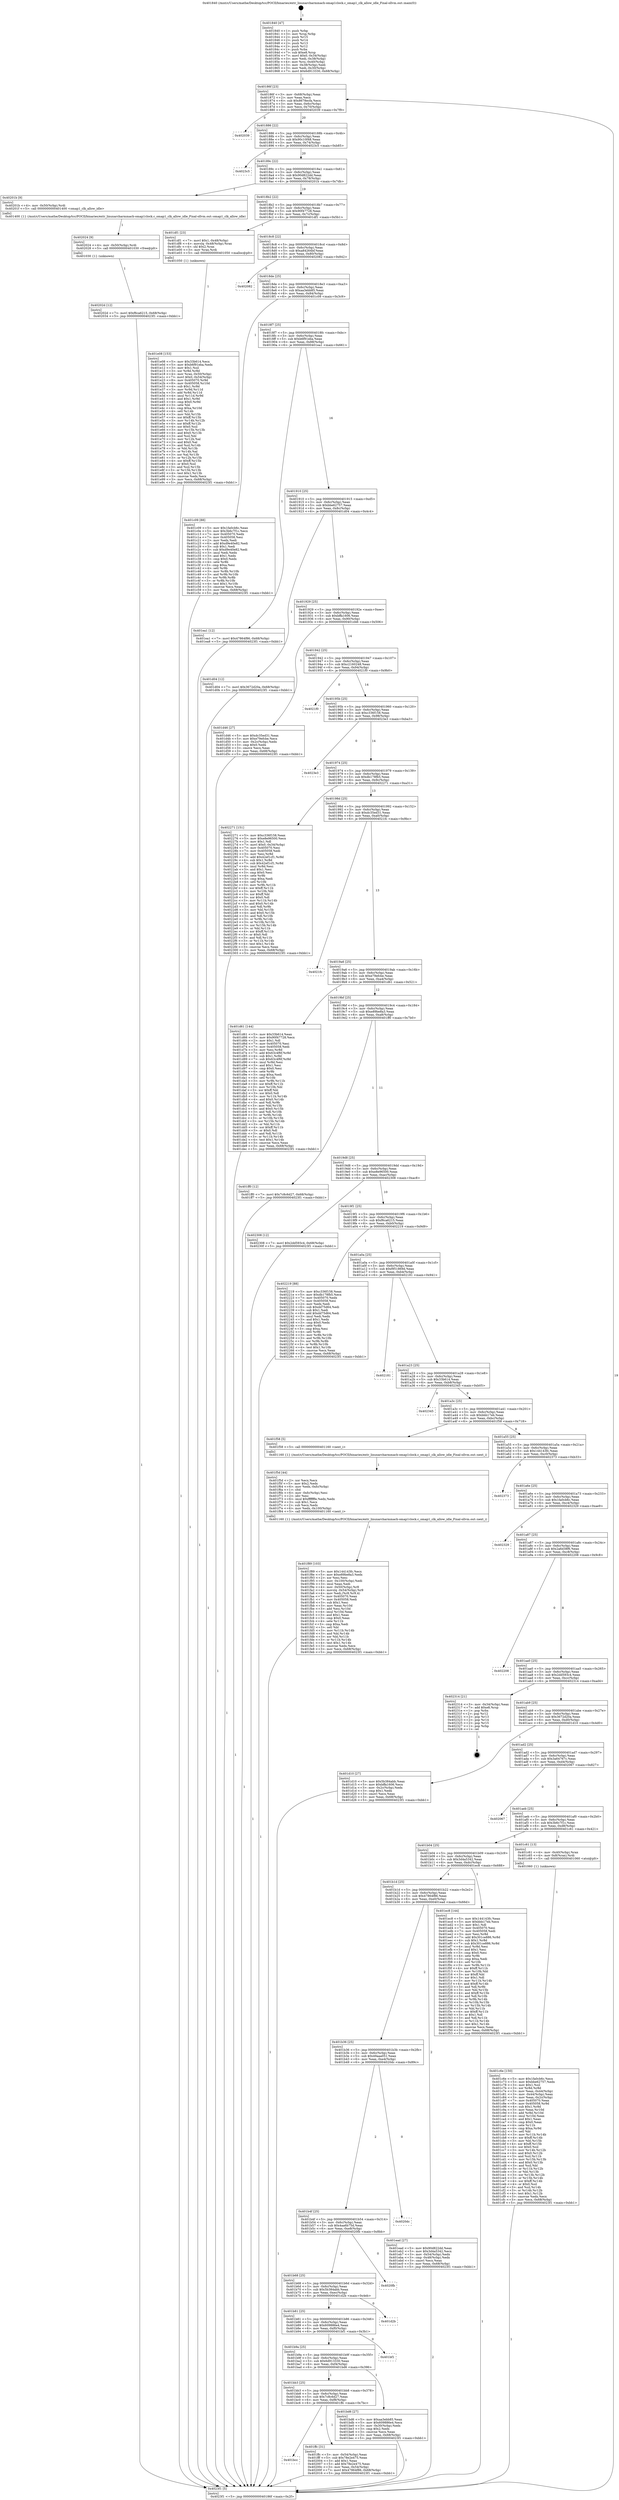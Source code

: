 digraph "0x401840" {
  label = "0x401840 (/mnt/c/Users/mathe/Desktop/tcc/POCII/binaries/extr_linuxarcharmmach-omap1clock.c_omap1_clk_allow_idle_Final-ollvm.out::main(0))"
  labelloc = "t"
  node[shape=record]

  Entry [label="",width=0.3,height=0.3,shape=circle,fillcolor=black,style=filled]
  "0x40186f" [label="{
     0x40186f [23]\l
     | [instrs]\l
     &nbsp;&nbsp;0x40186f \<+3\>: mov -0x68(%rbp),%eax\l
     &nbsp;&nbsp;0x401872 \<+2\>: mov %eax,%ecx\l
     &nbsp;&nbsp;0x401874 \<+6\>: sub $0x8678ecfa,%ecx\l
     &nbsp;&nbsp;0x40187a \<+3\>: mov %eax,-0x6c(%rbp)\l
     &nbsp;&nbsp;0x40187d \<+3\>: mov %ecx,-0x70(%rbp)\l
     &nbsp;&nbsp;0x401880 \<+6\>: je 0000000000402039 \<main+0x7f9\>\l
  }"]
  "0x402039" [label="{
     0x402039\l
  }", style=dashed]
  "0x401886" [label="{
     0x401886 [22]\l
     | [instrs]\l
     &nbsp;&nbsp;0x401886 \<+5\>: jmp 000000000040188b \<main+0x4b\>\l
     &nbsp;&nbsp;0x40188b \<+3\>: mov -0x6c(%rbp),%eax\l
     &nbsp;&nbsp;0x40188e \<+5\>: sub $0x90c10f48,%eax\l
     &nbsp;&nbsp;0x401893 \<+3\>: mov %eax,-0x74(%rbp)\l
     &nbsp;&nbsp;0x401896 \<+6\>: je 00000000004023c5 \<main+0xb85\>\l
  }"]
  Exit [label="",width=0.3,height=0.3,shape=circle,fillcolor=black,style=filled,peripheries=2]
  "0x4023c5" [label="{
     0x4023c5\l
  }", style=dashed]
  "0x40189c" [label="{
     0x40189c [22]\l
     | [instrs]\l
     &nbsp;&nbsp;0x40189c \<+5\>: jmp 00000000004018a1 \<main+0x61\>\l
     &nbsp;&nbsp;0x4018a1 \<+3\>: mov -0x6c(%rbp),%eax\l
     &nbsp;&nbsp;0x4018a4 \<+5\>: sub $0x90d822dd,%eax\l
     &nbsp;&nbsp;0x4018a9 \<+3\>: mov %eax,-0x78(%rbp)\l
     &nbsp;&nbsp;0x4018ac \<+6\>: je 000000000040201b \<main+0x7db\>\l
  }"]
  "0x40202d" [label="{
     0x40202d [12]\l
     | [instrs]\l
     &nbsp;&nbsp;0x40202d \<+7\>: movl $0xf6ca6215,-0x68(%rbp)\l
     &nbsp;&nbsp;0x402034 \<+5\>: jmp 00000000004023f1 \<main+0xbb1\>\l
  }"]
  "0x40201b" [label="{
     0x40201b [9]\l
     | [instrs]\l
     &nbsp;&nbsp;0x40201b \<+4\>: mov -0x50(%rbp),%rdi\l
     &nbsp;&nbsp;0x40201f \<+5\>: call 0000000000401400 \<omap1_clk_allow_idle\>\l
     | [calls]\l
     &nbsp;&nbsp;0x401400 \{1\} (/mnt/c/Users/mathe/Desktop/tcc/POCII/binaries/extr_linuxarcharmmach-omap1clock.c_omap1_clk_allow_idle_Final-ollvm.out::omap1_clk_allow_idle)\l
  }"]
  "0x4018b2" [label="{
     0x4018b2 [22]\l
     | [instrs]\l
     &nbsp;&nbsp;0x4018b2 \<+5\>: jmp 00000000004018b7 \<main+0x77\>\l
     &nbsp;&nbsp;0x4018b7 \<+3\>: mov -0x6c(%rbp),%eax\l
     &nbsp;&nbsp;0x4018ba \<+5\>: sub $0x90f47728,%eax\l
     &nbsp;&nbsp;0x4018bf \<+3\>: mov %eax,-0x7c(%rbp)\l
     &nbsp;&nbsp;0x4018c2 \<+6\>: je 0000000000401df1 \<main+0x5b1\>\l
  }"]
  "0x402024" [label="{
     0x402024 [9]\l
     | [instrs]\l
     &nbsp;&nbsp;0x402024 \<+4\>: mov -0x50(%rbp),%rdi\l
     &nbsp;&nbsp;0x402028 \<+5\>: call 0000000000401030 \<free@plt\>\l
     | [calls]\l
     &nbsp;&nbsp;0x401030 \{1\} (unknown)\l
  }"]
  "0x401df1" [label="{
     0x401df1 [23]\l
     | [instrs]\l
     &nbsp;&nbsp;0x401df1 \<+7\>: movl $0x1,-0x48(%rbp)\l
     &nbsp;&nbsp;0x401df8 \<+4\>: movslq -0x48(%rbp),%rax\l
     &nbsp;&nbsp;0x401dfc \<+4\>: shl $0x2,%rax\l
     &nbsp;&nbsp;0x401e00 \<+3\>: mov %rax,%rdi\l
     &nbsp;&nbsp;0x401e03 \<+5\>: call 0000000000401050 \<malloc@plt\>\l
     | [calls]\l
     &nbsp;&nbsp;0x401050 \{1\} (unknown)\l
  }"]
  "0x4018c8" [label="{
     0x4018c8 [22]\l
     | [instrs]\l
     &nbsp;&nbsp;0x4018c8 \<+5\>: jmp 00000000004018cd \<main+0x8d\>\l
     &nbsp;&nbsp;0x4018cd \<+3\>: mov -0x6c(%rbp),%eax\l
     &nbsp;&nbsp;0x4018d0 \<+5\>: sub $0xa84264bf,%eax\l
     &nbsp;&nbsp;0x4018d5 \<+3\>: mov %eax,-0x80(%rbp)\l
     &nbsp;&nbsp;0x4018d8 \<+6\>: je 0000000000402082 \<main+0x842\>\l
  }"]
  "0x401bcc" [label="{
     0x401bcc\l
  }", style=dashed]
  "0x402082" [label="{
     0x402082\l
  }", style=dashed]
  "0x4018de" [label="{
     0x4018de [25]\l
     | [instrs]\l
     &nbsp;&nbsp;0x4018de \<+5\>: jmp 00000000004018e3 \<main+0xa3\>\l
     &nbsp;&nbsp;0x4018e3 \<+3\>: mov -0x6c(%rbp),%eax\l
     &nbsp;&nbsp;0x4018e6 \<+5\>: sub $0xaa3ebb85,%eax\l
     &nbsp;&nbsp;0x4018eb \<+6\>: mov %eax,-0x84(%rbp)\l
     &nbsp;&nbsp;0x4018f1 \<+6\>: je 0000000000401c09 \<main+0x3c9\>\l
  }"]
  "0x401ffc" [label="{
     0x401ffc [31]\l
     | [instrs]\l
     &nbsp;&nbsp;0x401ffc \<+3\>: mov -0x54(%rbp),%eax\l
     &nbsp;&nbsp;0x401fff \<+5\>: sub $0x78e2e475,%eax\l
     &nbsp;&nbsp;0x402004 \<+3\>: add $0x1,%eax\l
     &nbsp;&nbsp;0x402007 \<+5\>: add $0x78e2e475,%eax\l
     &nbsp;&nbsp;0x40200c \<+3\>: mov %eax,-0x54(%rbp)\l
     &nbsp;&nbsp;0x40200f \<+7\>: movl $0x47864f86,-0x68(%rbp)\l
     &nbsp;&nbsp;0x402016 \<+5\>: jmp 00000000004023f1 \<main+0xbb1\>\l
  }"]
  "0x401c09" [label="{
     0x401c09 [88]\l
     | [instrs]\l
     &nbsp;&nbsp;0x401c09 \<+5\>: mov $0x1fa0cb6c,%eax\l
     &nbsp;&nbsp;0x401c0e \<+5\>: mov $0x3b6c7f1c,%ecx\l
     &nbsp;&nbsp;0x401c13 \<+7\>: mov 0x405070,%edx\l
     &nbsp;&nbsp;0x401c1a \<+7\>: mov 0x405058,%esi\l
     &nbsp;&nbsp;0x401c21 \<+2\>: mov %edx,%edi\l
     &nbsp;&nbsp;0x401c23 \<+6\>: add $0xd9e40e82,%edi\l
     &nbsp;&nbsp;0x401c29 \<+3\>: sub $0x1,%edi\l
     &nbsp;&nbsp;0x401c2c \<+6\>: sub $0xd9e40e82,%edi\l
     &nbsp;&nbsp;0x401c32 \<+3\>: imul %edi,%edx\l
     &nbsp;&nbsp;0x401c35 \<+3\>: and $0x1,%edx\l
     &nbsp;&nbsp;0x401c38 \<+3\>: cmp $0x0,%edx\l
     &nbsp;&nbsp;0x401c3b \<+4\>: sete %r8b\l
     &nbsp;&nbsp;0x401c3f \<+3\>: cmp $0xa,%esi\l
     &nbsp;&nbsp;0x401c42 \<+4\>: setl %r9b\l
     &nbsp;&nbsp;0x401c46 \<+3\>: mov %r8b,%r10b\l
     &nbsp;&nbsp;0x401c49 \<+3\>: and %r9b,%r10b\l
     &nbsp;&nbsp;0x401c4c \<+3\>: xor %r9b,%r8b\l
     &nbsp;&nbsp;0x401c4f \<+3\>: or %r8b,%r10b\l
     &nbsp;&nbsp;0x401c52 \<+4\>: test $0x1,%r10b\l
     &nbsp;&nbsp;0x401c56 \<+3\>: cmovne %ecx,%eax\l
     &nbsp;&nbsp;0x401c59 \<+3\>: mov %eax,-0x68(%rbp)\l
     &nbsp;&nbsp;0x401c5c \<+5\>: jmp 00000000004023f1 \<main+0xbb1\>\l
  }"]
  "0x4018f7" [label="{
     0x4018f7 [25]\l
     | [instrs]\l
     &nbsp;&nbsp;0x4018f7 \<+5\>: jmp 00000000004018fc \<main+0xbc\>\l
     &nbsp;&nbsp;0x4018fc \<+3\>: mov -0x6c(%rbp),%eax\l
     &nbsp;&nbsp;0x4018ff \<+5\>: sub $0xb6f91eba,%eax\l
     &nbsp;&nbsp;0x401904 \<+6\>: mov %eax,-0x88(%rbp)\l
     &nbsp;&nbsp;0x40190a \<+6\>: je 0000000000401ea1 \<main+0x661\>\l
  }"]
  "0x401f89" [label="{
     0x401f89 [103]\l
     | [instrs]\l
     &nbsp;&nbsp;0x401f89 \<+5\>: mov $0x144143fc,%ecx\l
     &nbsp;&nbsp;0x401f8e \<+5\>: mov $0xe89be8a3,%edx\l
     &nbsp;&nbsp;0x401f93 \<+2\>: xor %esi,%esi\l
     &nbsp;&nbsp;0x401f95 \<+6\>: mov -0x100(%rbp),%edi\l
     &nbsp;&nbsp;0x401f9b \<+3\>: imul %eax,%edi\l
     &nbsp;&nbsp;0x401f9e \<+4\>: mov -0x50(%rbp),%r8\l
     &nbsp;&nbsp;0x401fa2 \<+4\>: movslq -0x54(%rbp),%r9\l
     &nbsp;&nbsp;0x401fa6 \<+4\>: mov %edi,(%r8,%r9,4)\l
     &nbsp;&nbsp;0x401faa \<+7\>: mov 0x405070,%eax\l
     &nbsp;&nbsp;0x401fb1 \<+7\>: mov 0x405058,%edi\l
     &nbsp;&nbsp;0x401fb8 \<+3\>: sub $0x1,%esi\l
     &nbsp;&nbsp;0x401fbb \<+3\>: mov %eax,%r10d\l
     &nbsp;&nbsp;0x401fbe \<+3\>: add %esi,%r10d\l
     &nbsp;&nbsp;0x401fc1 \<+4\>: imul %r10d,%eax\l
     &nbsp;&nbsp;0x401fc5 \<+3\>: and $0x1,%eax\l
     &nbsp;&nbsp;0x401fc8 \<+3\>: cmp $0x0,%eax\l
     &nbsp;&nbsp;0x401fcb \<+4\>: sete %r11b\l
     &nbsp;&nbsp;0x401fcf \<+3\>: cmp $0xa,%edi\l
     &nbsp;&nbsp;0x401fd2 \<+3\>: setl %bl\l
     &nbsp;&nbsp;0x401fd5 \<+3\>: mov %r11b,%r14b\l
     &nbsp;&nbsp;0x401fd8 \<+3\>: and %bl,%r14b\l
     &nbsp;&nbsp;0x401fdb \<+3\>: xor %bl,%r11b\l
     &nbsp;&nbsp;0x401fde \<+3\>: or %r11b,%r14b\l
     &nbsp;&nbsp;0x401fe1 \<+4\>: test $0x1,%r14b\l
     &nbsp;&nbsp;0x401fe5 \<+3\>: cmovne %edx,%ecx\l
     &nbsp;&nbsp;0x401fe8 \<+3\>: mov %ecx,-0x68(%rbp)\l
     &nbsp;&nbsp;0x401feb \<+5\>: jmp 00000000004023f1 \<main+0xbb1\>\l
  }"]
  "0x401ea1" [label="{
     0x401ea1 [12]\l
     | [instrs]\l
     &nbsp;&nbsp;0x401ea1 \<+7\>: movl $0x47864f86,-0x68(%rbp)\l
     &nbsp;&nbsp;0x401ea8 \<+5\>: jmp 00000000004023f1 \<main+0xbb1\>\l
  }"]
  "0x401910" [label="{
     0x401910 [25]\l
     | [instrs]\l
     &nbsp;&nbsp;0x401910 \<+5\>: jmp 0000000000401915 \<main+0xd5\>\l
     &nbsp;&nbsp;0x401915 \<+3\>: mov -0x6c(%rbp),%eax\l
     &nbsp;&nbsp;0x401918 \<+5\>: sub $0xbbe62757,%eax\l
     &nbsp;&nbsp;0x40191d \<+6\>: mov %eax,-0x8c(%rbp)\l
     &nbsp;&nbsp;0x401923 \<+6\>: je 0000000000401d04 \<main+0x4c4\>\l
  }"]
  "0x401f5d" [label="{
     0x401f5d [44]\l
     | [instrs]\l
     &nbsp;&nbsp;0x401f5d \<+2\>: xor %ecx,%ecx\l
     &nbsp;&nbsp;0x401f5f \<+5\>: mov $0x2,%edx\l
     &nbsp;&nbsp;0x401f64 \<+6\>: mov %edx,-0xfc(%rbp)\l
     &nbsp;&nbsp;0x401f6a \<+1\>: cltd\l
     &nbsp;&nbsp;0x401f6b \<+6\>: mov -0xfc(%rbp),%esi\l
     &nbsp;&nbsp;0x401f71 \<+2\>: idiv %esi\l
     &nbsp;&nbsp;0x401f73 \<+6\>: imul $0xfffffffe,%edx,%edx\l
     &nbsp;&nbsp;0x401f79 \<+3\>: sub $0x1,%ecx\l
     &nbsp;&nbsp;0x401f7c \<+2\>: sub %ecx,%edx\l
     &nbsp;&nbsp;0x401f7e \<+6\>: mov %edx,-0x100(%rbp)\l
     &nbsp;&nbsp;0x401f84 \<+5\>: call 0000000000401160 \<next_i\>\l
     | [calls]\l
     &nbsp;&nbsp;0x401160 \{1\} (/mnt/c/Users/mathe/Desktop/tcc/POCII/binaries/extr_linuxarcharmmach-omap1clock.c_omap1_clk_allow_idle_Final-ollvm.out::next_i)\l
  }"]
  "0x401d04" [label="{
     0x401d04 [12]\l
     | [instrs]\l
     &nbsp;&nbsp;0x401d04 \<+7\>: movl $0x3672d20a,-0x68(%rbp)\l
     &nbsp;&nbsp;0x401d0b \<+5\>: jmp 00000000004023f1 \<main+0xbb1\>\l
  }"]
  "0x401929" [label="{
     0x401929 [25]\l
     | [instrs]\l
     &nbsp;&nbsp;0x401929 \<+5\>: jmp 000000000040192e \<main+0xee\>\l
     &nbsp;&nbsp;0x40192e \<+3\>: mov -0x6c(%rbp),%eax\l
     &nbsp;&nbsp;0x401931 \<+5\>: sub $0xbffa1606,%eax\l
     &nbsp;&nbsp;0x401936 \<+6\>: mov %eax,-0x90(%rbp)\l
     &nbsp;&nbsp;0x40193c \<+6\>: je 0000000000401d46 \<main+0x506\>\l
  }"]
  "0x401e08" [label="{
     0x401e08 [153]\l
     | [instrs]\l
     &nbsp;&nbsp;0x401e08 \<+5\>: mov $0x33b614,%ecx\l
     &nbsp;&nbsp;0x401e0d \<+5\>: mov $0xb6f91eba,%edx\l
     &nbsp;&nbsp;0x401e12 \<+3\>: mov $0x1,%sil\l
     &nbsp;&nbsp;0x401e15 \<+3\>: xor %r8d,%r8d\l
     &nbsp;&nbsp;0x401e18 \<+4\>: mov %rax,-0x50(%rbp)\l
     &nbsp;&nbsp;0x401e1c \<+7\>: movl $0x0,-0x54(%rbp)\l
     &nbsp;&nbsp;0x401e23 \<+8\>: mov 0x405070,%r9d\l
     &nbsp;&nbsp;0x401e2b \<+8\>: mov 0x405058,%r10d\l
     &nbsp;&nbsp;0x401e33 \<+4\>: sub $0x1,%r8d\l
     &nbsp;&nbsp;0x401e37 \<+3\>: mov %r9d,%r11d\l
     &nbsp;&nbsp;0x401e3a \<+3\>: add %r8d,%r11d\l
     &nbsp;&nbsp;0x401e3d \<+4\>: imul %r11d,%r9d\l
     &nbsp;&nbsp;0x401e41 \<+4\>: and $0x1,%r9d\l
     &nbsp;&nbsp;0x401e45 \<+4\>: cmp $0x0,%r9d\l
     &nbsp;&nbsp;0x401e49 \<+3\>: sete %bl\l
     &nbsp;&nbsp;0x401e4c \<+4\>: cmp $0xa,%r10d\l
     &nbsp;&nbsp;0x401e50 \<+4\>: setl %r14b\l
     &nbsp;&nbsp;0x401e54 \<+3\>: mov %bl,%r15b\l
     &nbsp;&nbsp;0x401e57 \<+4\>: xor $0xff,%r15b\l
     &nbsp;&nbsp;0x401e5b \<+3\>: mov %r14b,%r12b\l
     &nbsp;&nbsp;0x401e5e \<+4\>: xor $0xff,%r12b\l
     &nbsp;&nbsp;0x401e62 \<+4\>: xor $0x0,%sil\l
     &nbsp;&nbsp;0x401e66 \<+3\>: mov %r15b,%r13b\l
     &nbsp;&nbsp;0x401e69 \<+4\>: and $0x0,%r13b\l
     &nbsp;&nbsp;0x401e6d \<+3\>: and %sil,%bl\l
     &nbsp;&nbsp;0x401e70 \<+3\>: mov %r12b,%al\l
     &nbsp;&nbsp;0x401e73 \<+2\>: and $0x0,%al\l
     &nbsp;&nbsp;0x401e75 \<+3\>: and %sil,%r14b\l
     &nbsp;&nbsp;0x401e78 \<+3\>: or %bl,%r13b\l
     &nbsp;&nbsp;0x401e7b \<+3\>: or %r14b,%al\l
     &nbsp;&nbsp;0x401e7e \<+3\>: xor %al,%r13b\l
     &nbsp;&nbsp;0x401e81 \<+3\>: or %r12b,%r15b\l
     &nbsp;&nbsp;0x401e84 \<+4\>: xor $0xff,%r15b\l
     &nbsp;&nbsp;0x401e88 \<+4\>: or $0x0,%sil\l
     &nbsp;&nbsp;0x401e8c \<+3\>: and %sil,%r15b\l
     &nbsp;&nbsp;0x401e8f \<+3\>: or %r15b,%r13b\l
     &nbsp;&nbsp;0x401e92 \<+4\>: test $0x1,%r13b\l
     &nbsp;&nbsp;0x401e96 \<+3\>: cmovne %edx,%ecx\l
     &nbsp;&nbsp;0x401e99 \<+3\>: mov %ecx,-0x68(%rbp)\l
     &nbsp;&nbsp;0x401e9c \<+5\>: jmp 00000000004023f1 \<main+0xbb1\>\l
  }"]
  "0x401d46" [label="{
     0x401d46 [27]\l
     | [instrs]\l
     &nbsp;&nbsp;0x401d46 \<+5\>: mov $0xdc35ed31,%eax\l
     &nbsp;&nbsp;0x401d4b \<+5\>: mov $0xe79efcbe,%ecx\l
     &nbsp;&nbsp;0x401d50 \<+3\>: mov -0x2c(%rbp),%edx\l
     &nbsp;&nbsp;0x401d53 \<+3\>: cmp $0x0,%edx\l
     &nbsp;&nbsp;0x401d56 \<+3\>: cmove %ecx,%eax\l
     &nbsp;&nbsp;0x401d59 \<+3\>: mov %eax,-0x68(%rbp)\l
     &nbsp;&nbsp;0x401d5c \<+5\>: jmp 00000000004023f1 \<main+0xbb1\>\l
  }"]
  "0x401942" [label="{
     0x401942 [25]\l
     | [instrs]\l
     &nbsp;&nbsp;0x401942 \<+5\>: jmp 0000000000401947 \<main+0x107\>\l
     &nbsp;&nbsp;0x401947 \<+3\>: mov -0x6c(%rbp),%eax\l
     &nbsp;&nbsp;0x40194a \<+5\>: sub $0xc2160248,%eax\l
     &nbsp;&nbsp;0x40194f \<+6\>: mov %eax,-0x94(%rbp)\l
     &nbsp;&nbsp;0x401955 \<+6\>: je 00000000004021f0 \<main+0x9b0\>\l
  }"]
  "0x401c6e" [label="{
     0x401c6e [150]\l
     | [instrs]\l
     &nbsp;&nbsp;0x401c6e \<+5\>: mov $0x1fa0cb6c,%ecx\l
     &nbsp;&nbsp;0x401c73 \<+5\>: mov $0xbbe62757,%edx\l
     &nbsp;&nbsp;0x401c78 \<+3\>: mov $0x1,%sil\l
     &nbsp;&nbsp;0x401c7b \<+3\>: xor %r8d,%r8d\l
     &nbsp;&nbsp;0x401c7e \<+3\>: mov %eax,-0x44(%rbp)\l
     &nbsp;&nbsp;0x401c81 \<+3\>: mov -0x44(%rbp),%eax\l
     &nbsp;&nbsp;0x401c84 \<+3\>: mov %eax,-0x2c(%rbp)\l
     &nbsp;&nbsp;0x401c87 \<+7\>: mov 0x405070,%eax\l
     &nbsp;&nbsp;0x401c8e \<+8\>: mov 0x405058,%r9d\l
     &nbsp;&nbsp;0x401c96 \<+4\>: sub $0x1,%r8d\l
     &nbsp;&nbsp;0x401c9a \<+3\>: mov %eax,%r10d\l
     &nbsp;&nbsp;0x401c9d \<+3\>: add %r8d,%r10d\l
     &nbsp;&nbsp;0x401ca0 \<+4\>: imul %r10d,%eax\l
     &nbsp;&nbsp;0x401ca4 \<+3\>: and $0x1,%eax\l
     &nbsp;&nbsp;0x401ca7 \<+3\>: cmp $0x0,%eax\l
     &nbsp;&nbsp;0x401caa \<+4\>: sete %r11b\l
     &nbsp;&nbsp;0x401cae \<+4\>: cmp $0xa,%r9d\l
     &nbsp;&nbsp;0x401cb2 \<+3\>: setl %bl\l
     &nbsp;&nbsp;0x401cb5 \<+3\>: mov %r11b,%r14b\l
     &nbsp;&nbsp;0x401cb8 \<+4\>: xor $0xff,%r14b\l
     &nbsp;&nbsp;0x401cbc \<+3\>: mov %bl,%r15b\l
     &nbsp;&nbsp;0x401cbf \<+4\>: xor $0xff,%r15b\l
     &nbsp;&nbsp;0x401cc3 \<+4\>: xor $0x0,%sil\l
     &nbsp;&nbsp;0x401cc7 \<+3\>: mov %r14b,%r12b\l
     &nbsp;&nbsp;0x401cca \<+4\>: and $0x0,%r12b\l
     &nbsp;&nbsp;0x401cce \<+3\>: and %sil,%r11b\l
     &nbsp;&nbsp;0x401cd1 \<+3\>: mov %r15b,%r13b\l
     &nbsp;&nbsp;0x401cd4 \<+4\>: and $0x0,%r13b\l
     &nbsp;&nbsp;0x401cd8 \<+3\>: and %sil,%bl\l
     &nbsp;&nbsp;0x401cdb \<+3\>: or %r11b,%r12b\l
     &nbsp;&nbsp;0x401cde \<+3\>: or %bl,%r13b\l
     &nbsp;&nbsp;0x401ce1 \<+3\>: xor %r13b,%r12b\l
     &nbsp;&nbsp;0x401ce4 \<+3\>: or %r15b,%r14b\l
     &nbsp;&nbsp;0x401ce7 \<+4\>: xor $0xff,%r14b\l
     &nbsp;&nbsp;0x401ceb \<+4\>: or $0x0,%sil\l
     &nbsp;&nbsp;0x401cef \<+3\>: and %sil,%r14b\l
     &nbsp;&nbsp;0x401cf2 \<+3\>: or %r14b,%r12b\l
     &nbsp;&nbsp;0x401cf5 \<+4\>: test $0x1,%r12b\l
     &nbsp;&nbsp;0x401cf9 \<+3\>: cmovne %edx,%ecx\l
     &nbsp;&nbsp;0x401cfc \<+3\>: mov %ecx,-0x68(%rbp)\l
     &nbsp;&nbsp;0x401cff \<+5\>: jmp 00000000004023f1 \<main+0xbb1\>\l
  }"]
  "0x4021f0" [label="{
     0x4021f0\l
  }", style=dashed]
  "0x40195b" [label="{
     0x40195b [25]\l
     | [instrs]\l
     &nbsp;&nbsp;0x40195b \<+5\>: jmp 0000000000401960 \<main+0x120\>\l
     &nbsp;&nbsp;0x401960 \<+3\>: mov -0x6c(%rbp),%eax\l
     &nbsp;&nbsp;0x401963 \<+5\>: sub $0xc336f158,%eax\l
     &nbsp;&nbsp;0x401968 \<+6\>: mov %eax,-0x98(%rbp)\l
     &nbsp;&nbsp;0x40196e \<+6\>: je 00000000004023e3 \<main+0xba3\>\l
  }"]
  "0x401840" [label="{
     0x401840 [47]\l
     | [instrs]\l
     &nbsp;&nbsp;0x401840 \<+1\>: push %rbp\l
     &nbsp;&nbsp;0x401841 \<+3\>: mov %rsp,%rbp\l
     &nbsp;&nbsp;0x401844 \<+2\>: push %r15\l
     &nbsp;&nbsp;0x401846 \<+2\>: push %r14\l
     &nbsp;&nbsp;0x401848 \<+2\>: push %r13\l
     &nbsp;&nbsp;0x40184a \<+2\>: push %r12\l
     &nbsp;&nbsp;0x40184c \<+1\>: push %rbx\l
     &nbsp;&nbsp;0x40184d \<+7\>: sub $0xe8,%rsp\l
     &nbsp;&nbsp;0x401854 \<+7\>: movl $0x0,-0x34(%rbp)\l
     &nbsp;&nbsp;0x40185b \<+3\>: mov %edi,-0x38(%rbp)\l
     &nbsp;&nbsp;0x40185e \<+4\>: mov %rsi,-0x40(%rbp)\l
     &nbsp;&nbsp;0x401862 \<+3\>: mov -0x38(%rbp),%edi\l
     &nbsp;&nbsp;0x401865 \<+3\>: mov %edi,-0x30(%rbp)\l
     &nbsp;&nbsp;0x401868 \<+7\>: movl $0x6d913330,-0x68(%rbp)\l
  }"]
  "0x4023e3" [label="{
     0x4023e3\l
  }", style=dashed]
  "0x401974" [label="{
     0x401974 [25]\l
     | [instrs]\l
     &nbsp;&nbsp;0x401974 \<+5\>: jmp 0000000000401979 \<main+0x139\>\l
     &nbsp;&nbsp;0x401979 \<+3\>: mov -0x6c(%rbp),%eax\l
     &nbsp;&nbsp;0x40197c \<+5\>: sub $0xdb178fb5,%eax\l
     &nbsp;&nbsp;0x401981 \<+6\>: mov %eax,-0x9c(%rbp)\l
     &nbsp;&nbsp;0x401987 \<+6\>: je 0000000000402271 \<main+0xa31\>\l
  }"]
  "0x4023f1" [label="{
     0x4023f1 [5]\l
     | [instrs]\l
     &nbsp;&nbsp;0x4023f1 \<+5\>: jmp 000000000040186f \<main+0x2f\>\l
  }"]
  "0x402271" [label="{
     0x402271 [151]\l
     | [instrs]\l
     &nbsp;&nbsp;0x402271 \<+5\>: mov $0xc336f158,%eax\l
     &nbsp;&nbsp;0x402276 \<+5\>: mov $0xe8e96500,%ecx\l
     &nbsp;&nbsp;0x40227b \<+2\>: mov $0x1,%dl\l
     &nbsp;&nbsp;0x40227d \<+7\>: movl $0x0,-0x34(%rbp)\l
     &nbsp;&nbsp;0x402284 \<+7\>: mov 0x405070,%esi\l
     &nbsp;&nbsp;0x40228b \<+7\>: mov 0x405058,%edi\l
     &nbsp;&nbsp;0x402292 \<+3\>: mov %esi,%r8d\l
     &nbsp;&nbsp;0x402295 \<+7\>: add $0x42ef1cf1,%r8d\l
     &nbsp;&nbsp;0x40229c \<+4\>: sub $0x1,%r8d\l
     &nbsp;&nbsp;0x4022a0 \<+7\>: sub $0x42ef1cf1,%r8d\l
     &nbsp;&nbsp;0x4022a7 \<+4\>: imul %r8d,%esi\l
     &nbsp;&nbsp;0x4022ab \<+3\>: and $0x1,%esi\l
     &nbsp;&nbsp;0x4022ae \<+3\>: cmp $0x0,%esi\l
     &nbsp;&nbsp;0x4022b1 \<+4\>: sete %r9b\l
     &nbsp;&nbsp;0x4022b5 \<+3\>: cmp $0xa,%edi\l
     &nbsp;&nbsp;0x4022b8 \<+4\>: setl %r10b\l
     &nbsp;&nbsp;0x4022bc \<+3\>: mov %r9b,%r11b\l
     &nbsp;&nbsp;0x4022bf \<+4\>: xor $0xff,%r11b\l
     &nbsp;&nbsp;0x4022c3 \<+3\>: mov %r10b,%bl\l
     &nbsp;&nbsp;0x4022c6 \<+3\>: xor $0xff,%bl\l
     &nbsp;&nbsp;0x4022c9 \<+3\>: xor $0x0,%dl\l
     &nbsp;&nbsp;0x4022cc \<+3\>: mov %r11b,%r14b\l
     &nbsp;&nbsp;0x4022cf \<+4\>: and $0x0,%r14b\l
     &nbsp;&nbsp;0x4022d3 \<+3\>: and %dl,%r9b\l
     &nbsp;&nbsp;0x4022d6 \<+3\>: mov %bl,%r15b\l
     &nbsp;&nbsp;0x4022d9 \<+4\>: and $0x0,%r15b\l
     &nbsp;&nbsp;0x4022dd \<+3\>: and %dl,%r10b\l
     &nbsp;&nbsp;0x4022e0 \<+3\>: or %r9b,%r14b\l
     &nbsp;&nbsp;0x4022e3 \<+3\>: or %r10b,%r15b\l
     &nbsp;&nbsp;0x4022e6 \<+3\>: xor %r15b,%r14b\l
     &nbsp;&nbsp;0x4022e9 \<+3\>: or %bl,%r11b\l
     &nbsp;&nbsp;0x4022ec \<+4\>: xor $0xff,%r11b\l
     &nbsp;&nbsp;0x4022f0 \<+3\>: or $0x0,%dl\l
     &nbsp;&nbsp;0x4022f3 \<+3\>: and %dl,%r11b\l
     &nbsp;&nbsp;0x4022f6 \<+3\>: or %r11b,%r14b\l
     &nbsp;&nbsp;0x4022f9 \<+4\>: test $0x1,%r14b\l
     &nbsp;&nbsp;0x4022fd \<+3\>: cmovne %ecx,%eax\l
     &nbsp;&nbsp;0x402300 \<+3\>: mov %eax,-0x68(%rbp)\l
     &nbsp;&nbsp;0x402303 \<+5\>: jmp 00000000004023f1 \<main+0xbb1\>\l
  }"]
  "0x40198d" [label="{
     0x40198d [25]\l
     | [instrs]\l
     &nbsp;&nbsp;0x40198d \<+5\>: jmp 0000000000401992 \<main+0x152\>\l
     &nbsp;&nbsp;0x401992 \<+3\>: mov -0x6c(%rbp),%eax\l
     &nbsp;&nbsp;0x401995 \<+5\>: sub $0xdc35ed31,%eax\l
     &nbsp;&nbsp;0x40199a \<+6\>: mov %eax,-0xa0(%rbp)\l
     &nbsp;&nbsp;0x4019a0 \<+6\>: je 00000000004021fc \<main+0x9bc\>\l
  }"]
  "0x401bb3" [label="{
     0x401bb3 [25]\l
     | [instrs]\l
     &nbsp;&nbsp;0x401bb3 \<+5\>: jmp 0000000000401bb8 \<main+0x378\>\l
     &nbsp;&nbsp;0x401bb8 \<+3\>: mov -0x6c(%rbp),%eax\l
     &nbsp;&nbsp;0x401bbb \<+5\>: sub $0x7c8c6d27,%eax\l
     &nbsp;&nbsp;0x401bc0 \<+6\>: mov %eax,-0xf8(%rbp)\l
     &nbsp;&nbsp;0x401bc6 \<+6\>: je 0000000000401ffc \<main+0x7bc\>\l
  }"]
  "0x4021fc" [label="{
     0x4021fc\l
  }", style=dashed]
  "0x4019a6" [label="{
     0x4019a6 [25]\l
     | [instrs]\l
     &nbsp;&nbsp;0x4019a6 \<+5\>: jmp 00000000004019ab \<main+0x16b\>\l
     &nbsp;&nbsp;0x4019ab \<+3\>: mov -0x6c(%rbp),%eax\l
     &nbsp;&nbsp;0x4019ae \<+5\>: sub $0xe79efcbe,%eax\l
     &nbsp;&nbsp;0x4019b3 \<+6\>: mov %eax,-0xa4(%rbp)\l
     &nbsp;&nbsp;0x4019b9 \<+6\>: je 0000000000401d61 \<main+0x521\>\l
  }"]
  "0x401bd6" [label="{
     0x401bd6 [27]\l
     | [instrs]\l
     &nbsp;&nbsp;0x401bd6 \<+5\>: mov $0xaa3ebb85,%eax\l
     &nbsp;&nbsp;0x401bdb \<+5\>: mov $0x609886e4,%ecx\l
     &nbsp;&nbsp;0x401be0 \<+3\>: mov -0x30(%rbp),%edx\l
     &nbsp;&nbsp;0x401be3 \<+3\>: cmp $0x2,%edx\l
     &nbsp;&nbsp;0x401be6 \<+3\>: cmovne %ecx,%eax\l
     &nbsp;&nbsp;0x401be9 \<+3\>: mov %eax,-0x68(%rbp)\l
     &nbsp;&nbsp;0x401bec \<+5\>: jmp 00000000004023f1 \<main+0xbb1\>\l
  }"]
  "0x401d61" [label="{
     0x401d61 [144]\l
     | [instrs]\l
     &nbsp;&nbsp;0x401d61 \<+5\>: mov $0x33b614,%eax\l
     &nbsp;&nbsp;0x401d66 \<+5\>: mov $0x90f47728,%ecx\l
     &nbsp;&nbsp;0x401d6b \<+2\>: mov $0x1,%dl\l
     &nbsp;&nbsp;0x401d6d \<+7\>: mov 0x405070,%esi\l
     &nbsp;&nbsp;0x401d74 \<+7\>: mov 0x405058,%edi\l
     &nbsp;&nbsp;0x401d7b \<+3\>: mov %esi,%r8d\l
     &nbsp;&nbsp;0x401d7e \<+7\>: add $0x63c4f6f,%r8d\l
     &nbsp;&nbsp;0x401d85 \<+4\>: sub $0x1,%r8d\l
     &nbsp;&nbsp;0x401d89 \<+7\>: sub $0x63c4f6f,%r8d\l
     &nbsp;&nbsp;0x401d90 \<+4\>: imul %r8d,%esi\l
     &nbsp;&nbsp;0x401d94 \<+3\>: and $0x1,%esi\l
     &nbsp;&nbsp;0x401d97 \<+3\>: cmp $0x0,%esi\l
     &nbsp;&nbsp;0x401d9a \<+4\>: sete %r9b\l
     &nbsp;&nbsp;0x401d9e \<+3\>: cmp $0xa,%edi\l
     &nbsp;&nbsp;0x401da1 \<+4\>: setl %r10b\l
     &nbsp;&nbsp;0x401da5 \<+3\>: mov %r9b,%r11b\l
     &nbsp;&nbsp;0x401da8 \<+4\>: xor $0xff,%r11b\l
     &nbsp;&nbsp;0x401dac \<+3\>: mov %r10b,%bl\l
     &nbsp;&nbsp;0x401daf \<+3\>: xor $0xff,%bl\l
     &nbsp;&nbsp;0x401db2 \<+3\>: xor $0x0,%dl\l
     &nbsp;&nbsp;0x401db5 \<+3\>: mov %r11b,%r14b\l
     &nbsp;&nbsp;0x401db8 \<+4\>: and $0x0,%r14b\l
     &nbsp;&nbsp;0x401dbc \<+3\>: and %dl,%r9b\l
     &nbsp;&nbsp;0x401dbf \<+3\>: mov %bl,%r15b\l
     &nbsp;&nbsp;0x401dc2 \<+4\>: and $0x0,%r15b\l
     &nbsp;&nbsp;0x401dc6 \<+3\>: and %dl,%r10b\l
     &nbsp;&nbsp;0x401dc9 \<+3\>: or %r9b,%r14b\l
     &nbsp;&nbsp;0x401dcc \<+3\>: or %r10b,%r15b\l
     &nbsp;&nbsp;0x401dcf \<+3\>: xor %r15b,%r14b\l
     &nbsp;&nbsp;0x401dd2 \<+3\>: or %bl,%r11b\l
     &nbsp;&nbsp;0x401dd5 \<+4\>: xor $0xff,%r11b\l
     &nbsp;&nbsp;0x401dd9 \<+3\>: or $0x0,%dl\l
     &nbsp;&nbsp;0x401ddc \<+3\>: and %dl,%r11b\l
     &nbsp;&nbsp;0x401ddf \<+3\>: or %r11b,%r14b\l
     &nbsp;&nbsp;0x401de2 \<+4\>: test $0x1,%r14b\l
     &nbsp;&nbsp;0x401de6 \<+3\>: cmovne %ecx,%eax\l
     &nbsp;&nbsp;0x401de9 \<+3\>: mov %eax,-0x68(%rbp)\l
     &nbsp;&nbsp;0x401dec \<+5\>: jmp 00000000004023f1 \<main+0xbb1\>\l
  }"]
  "0x4019bf" [label="{
     0x4019bf [25]\l
     | [instrs]\l
     &nbsp;&nbsp;0x4019bf \<+5\>: jmp 00000000004019c4 \<main+0x184\>\l
     &nbsp;&nbsp;0x4019c4 \<+3\>: mov -0x6c(%rbp),%eax\l
     &nbsp;&nbsp;0x4019c7 \<+5\>: sub $0xe89be8a3,%eax\l
     &nbsp;&nbsp;0x4019cc \<+6\>: mov %eax,-0xa8(%rbp)\l
     &nbsp;&nbsp;0x4019d2 \<+6\>: je 0000000000401ff0 \<main+0x7b0\>\l
  }"]
  "0x401b9a" [label="{
     0x401b9a [25]\l
     | [instrs]\l
     &nbsp;&nbsp;0x401b9a \<+5\>: jmp 0000000000401b9f \<main+0x35f\>\l
     &nbsp;&nbsp;0x401b9f \<+3\>: mov -0x6c(%rbp),%eax\l
     &nbsp;&nbsp;0x401ba2 \<+5\>: sub $0x6d913330,%eax\l
     &nbsp;&nbsp;0x401ba7 \<+6\>: mov %eax,-0xf4(%rbp)\l
     &nbsp;&nbsp;0x401bad \<+6\>: je 0000000000401bd6 \<main+0x396\>\l
  }"]
  "0x401ff0" [label="{
     0x401ff0 [12]\l
     | [instrs]\l
     &nbsp;&nbsp;0x401ff0 \<+7\>: movl $0x7c8c6d27,-0x68(%rbp)\l
     &nbsp;&nbsp;0x401ff7 \<+5\>: jmp 00000000004023f1 \<main+0xbb1\>\l
  }"]
  "0x4019d8" [label="{
     0x4019d8 [25]\l
     | [instrs]\l
     &nbsp;&nbsp;0x4019d8 \<+5\>: jmp 00000000004019dd \<main+0x19d\>\l
     &nbsp;&nbsp;0x4019dd \<+3\>: mov -0x6c(%rbp),%eax\l
     &nbsp;&nbsp;0x4019e0 \<+5\>: sub $0xe8e96500,%eax\l
     &nbsp;&nbsp;0x4019e5 \<+6\>: mov %eax,-0xac(%rbp)\l
     &nbsp;&nbsp;0x4019eb \<+6\>: je 0000000000402308 \<main+0xac8\>\l
  }"]
  "0x401bf1" [label="{
     0x401bf1\l
  }", style=dashed]
  "0x402308" [label="{
     0x402308 [12]\l
     | [instrs]\l
     &nbsp;&nbsp;0x402308 \<+7\>: movl $0x2dd593c4,-0x68(%rbp)\l
     &nbsp;&nbsp;0x40230f \<+5\>: jmp 00000000004023f1 \<main+0xbb1\>\l
  }"]
  "0x4019f1" [label="{
     0x4019f1 [25]\l
     | [instrs]\l
     &nbsp;&nbsp;0x4019f1 \<+5\>: jmp 00000000004019f6 \<main+0x1b6\>\l
     &nbsp;&nbsp;0x4019f6 \<+3\>: mov -0x6c(%rbp),%eax\l
     &nbsp;&nbsp;0x4019f9 \<+5\>: sub $0xf6ca6215,%eax\l
     &nbsp;&nbsp;0x4019fe \<+6\>: mov %eax,-0xb0(%rbp)\l
     &nbsp;&nbsp;0x401a04 \<+6\>: je 0000000000402219 \<main+0x9d9\>\l
  }"]
  "0x401b81" [label="{
     0x401b81 [25]\l
     | [instrs]\l
     &nbsp;&nbsp;0x401b81 \<+5\>: jmp 0000000000401b86 \<main+0x346\>\l
     &nbsp;&nbsp;0x401b86 \<+3\>: mov -0x6c(%rbp),%eax\l
     &nbsp;&nbsp;0x401b89 \<+5\>: sub $0x609886e4,%eax\l
     &nbsp;&nbsp;0x401b8e \<+6\>: mov %eax,-0xf0(%rbp)\l
     &nbsp;&nbsp;0x401b94 \<+6\>: je 0000000000401bf1 \<main+0x3b1\>\l
  }"]
  "0x402219" [label="{
     0x402219 [88]\l
     | [instrs]\l
     &nbsp;&nbsp;0x402219 \<+5\>: mov $0xc336f158,%eax\l
     &nbsp;&nbsp;0x40221e \<+5\>: mov $0xdb178fb5,%ecx\l
     &nbsp;&nbsp;0x402223 \<+7\>: mov 0x405070,%edx\l
     &nbsp;&nbsp;0x40222a \<+7\>: mov 0x405058,%esi\l
     &nbsp;&nbsp;0x402231 \<+2\>: mov %edx,%edi\l
     &nbsp;&nbsp;0x402233 \<+6\>: sub $0xdd75d64,%edi\l
     &nbsp;&nbsp;0x402239 \<+3\>: sub $0x1,%edi\l
     &nbsp;&nbsp;0x40223c \<+6\>: add $0xdd75d64,%edi\l
     &nbsp;&nbsp;0x402242 \<+3\>: imul %edi,%edx\l
     &nbsp;&nbsp;0x402245 \<+3\>: and $0x1,%edx\l
     &nbsp;&nbsp;0x402248 \<+3\>: cmp $0x0,%edx\l
     &nbsp;&nbsp;0x40224b \<+4\>: sete %r8b\l
     &nbsp;&nbsp;0x40224f \<+3\>: cmp $0xa,%esi\l
     &nbsp;&nbsp;0x402252 \<+4\>: setl %r9b\l
     &nbsp;&nbsp;0x402256 \<+3\>: mov %r8b,%r10b\l
     &nbsp;&nbsp;0x402259 \<+3\>: and %r9b,%r10b\l
     &nbsp;&nbsp;0x40225c \<+3\>: xor %r9b,%r8b\l
     &nbsp;&nbsp;0x40225f \<+3\>: or %r8b,%r10b\l
     &nbsp;&nbsp;0x402262 \<+4\>: test $0x1,%r10b\l
     &nbsp;&nbsp;0x402266 \<+3\>: cmovne %ecx,%eax\l
     &nbsp;&nbsp;0x402269 \<+3\>: mov %eax,-0x68(%rbp)\l
     &nbsp;&nbsp;0x40226c \<+5\>: jmp 00000000004023f1 \<main+0xbb1\>\l
  }"]
  "0x401a0a" [label="{
     0x401a0a [25]\l
     | [instrs]\l
     &nbsp;&nbsp;0x401a0a \<+5\>: jmp 0000000000401a0f \<main+0x1cf\>\l
     &nbsp;&nbsp;0x401a0f \<+3\>: mov -0x6c(%rbp),%eax\l
     &nbsp;&nbsp;0x401a12 \<+5\>: sub $0xf951869d,%eax\l
     &nbsp;&nbsp;0x401a17 \<+6\>: mov %eax,-0xb4(%rbp)\l
     &nbsp;&nbsp;0x401a1d \<+6\>: je 0000000000402181 \<main+0x941\>\l
  }"]
  "0x401d2b" [label="{
     0x401d2b\l
  }", style=dashed]
  "0x402181" [label="{
     0x402181\l
  }", style=dashed]
  "0x401a23" [label="{
     0x401a23 [25]\l
     | [instrs]\l
     &nbsp;&nbsp;0x401a23 \<+5\>: jmp 0000000000401a28 \<main+0x1e8\>\l
     &nbsp;&nbsp;0x401a28 \<+3\>: mov -0x6c(%rbp),%eax\l
     &nbsp;&nbsp;0x401a2b \<+5\>: sub $0x33b614,%eax\l
     &nbsp;&nbsp;0x401a30 \<+6\>: mov %eax,-0xb8(%rbp)\l
     &nbsp;&nbsp;0x401a36 \<+6\>: je 0000000000402345 \<main+0xb05\>\l
  }"]
  "0x401b68" [label="{
     0x401b68 [25]\l
     | [instrs]\l
     &nbsp;&nbsp;0x401b68 \<+5\>: jmp 0000000000401b6d \<main+0x32d\>\l
     &nbsp;&nbsp;0x401b6d \<+3\>: mov -0x6c(%rbp),%eax\l
     &nbsp;&nbsp;0x401b70 \<+5\>: sub $0x5b384abb,%eax\l
     &nbsp;&nbsp;0x401b75 \<+6\>: mov %eax,-0xec(%rbp)\l
     &nbsp;&nbsp;0x401b7b \<+6\>: je 0000000000401d2b \<main+0x4eb\>\l
  }"]
  "0x402345" [label="{
     0x402345\l
  }", style=dashed]
  "0x401a3c" [label="{
     0x401a3c [25]\l
     | [instrs]\l
     &nbsp;&nbsp;0x401a3c \<+5\>: jmp 0000000000401a41 \<main+0x201\>\l
     &nbsp;&nbsp;0x401a41 \<+3\>: mov -0x6c(%rbp),%eax\l
     &nbsp;&nbsp;0x401a44 \<+5\>: sub $0xbbb17eb,%eax\l
     &nbsp;&nbsp;0x401a49 \<+6\>: mov %eax,-0xbc(%rbp)\l
     &nbsp;&nbsp;0x401a4f \<+6\>: je 0000000000401f58 \<main+0x718\>\l
  }"]
  "0x4020fb" [label="{
     0x4020fb\l
  }", style=dashed]
  "0x401f58" [label="{
     0x401f58 [5]\l
     | [instrs]\l
     &nbsp;&nbsp;0x401f58 \<+5\>: call 0000000000401160 \<next_i\>\l
     | [calls]\l
     &nbsp;&nbsp;0x401160 \{1\} (/mnt/c/Users/mathe/Desktop/tcc/POCII/binaries/extr_linuxarcharmmach-omap1clock.c_omap1_clk_allow_idle_Final-ollvm.out::next_i)\l
  }"]
  "0x401a55" [label="{
     0x401a55 [25]\l
     | [instrs]\l
     &nbsp;&nbsp;0x401a55 \<+5\>: jmp 0000000000401a5a \<main+0x21a\>\l
     &nbsp;&nbsp;0x401a5a \<+3\>: mov -0x6c(%rbp),%eax\l
     &nbsp;&nbsp;0x401a5d \<+5\>: sub $0x144143fc,%eax\l
     &nbsp;&nbsp;0x401a62 \<+6\>: mov %eax,-0xc0(%rbp)\l
     &nbsp;&nbsp;0x401a68 \<+6\>: je 0000000000402373 \<main+0xb33\>\l
  }"]
  "0x401b4f" [label="{
     0x401b4f [25]\l
     | [instrs]\l
     &nbsp;&nbsp;0x401b4f \<+5\>: jmp 0000000000401b54 \<main+0x314\>\l
     &nbsp;&nbsp;0x401b54 \<+3\>: mov -0x6c(%rbp),%eax\l
     &nbsp;&nbsp;0x401b57 \<+5\>: sub $0x4aa6b75d,%eax\l
     &nbsp;&nbsp;0x401b5c \<+6\>: mov %eax,-0xe8(%rbp)\l
     &nbsp;&nbsp;0x401b62 \<+6\>: je 00000000004020fb \<main+0x8bb\>\l
  }"]
  "0x402373" [label="{
     0x402373\l
  }", style=dashed]
  "0x401a6e" [label="{
     0x401a6e [25]\l
     | [instrs]\l
     &nbsp;&nbsp;0x401a6e \<+5\>: jmp 0000000000401a73 \<main+0x233\>\l
     &nbsp;&nbsp;0x401a73 \<+3\>: mov -0x6c(%rbp),%eax\l
     &nbsp;&nbsp;0x401a76 \<+5\>: sub $0x1fa0cb6c,%eax\l
     &nbsp;&nbsp;0x401a7b \<+6\>: mov %eax,-0xc4(%rbp)\l
     &nbsp;&nbsp;0x401a81 \<+6\>: je 0000000000402329 \<main+0xae9\>\l
  }"]
  "0x4020dc" [label="{
     0x4020dc\l
  }", style=dashed]
  "0x402329" [label="{
     0x402329\l
  }", style=dashed]
  "0x401a87" [label="{
     0x401a87 [25]\l
     | [instrs]\l
     &nbsp;&nbsp;0x401a87 \<+5\>: jmp 0000000000401a8c \<main+0x24c\>\l
     &nbsp;&nbsp;0x401a8c \<+3\>: mov -0x6c(%rbp),%eax\l
     &nbsp;&nbsp;0x401a8f \<+5\>: sub $0x2a6d38f6,%eax\l
     &nbsp;&nbsp;0x401a94 \<+6\>: mov %eax,-0xc8(%rbp)\l
     &nbsp;&nbsp;0x401a9a \<+6\>: je 0000000000402208 \<main+0x9c8\>\l
  }"]
  "0x401b36" [label="{
     0x401b36 [25]\l
     | [instrs]\l
     &nbsp;&nbsp;0x401b36 \<+5\>: jmp 0000000000401b3b \<main+0x2fb\>\l
     &nbsp;&nbsp;0x401b3b \<+3\>: mov -0x6c(%rbp),%eax\l
     &nbsp;&nbsp;0x401b3e \<+5\>: sub $0x49aaa051,%eax\l
     &nbsp;&nbsp;0x401b43 \<+6\>: mov %eax,-0xe4(%rbp)\l
     &nbsp;&nbsp;0x401b49 \<+6\>: je 00000000004020dc \<main+0x89c\>\l
  }"]
  "0x402208" [label="{
     0x402208\l
  }", style=dashed]
  "0x401aa0" [label="{
     0x401aa0 [25]\l
     | [instrs]\l
     &nbsp;&nbsp;0x401aa0 \<+5\>: jmp 0000000000401aa5 \<main+0x265\>\l
     &nbsp;&nbsp;0x401aa5 \<+3\>: mov -0x6c(%rbp),%eax\l
     &nbsp;&nbsp;0x401aa8 \<+5\>: sub $0x2dd593c4,%eax\l
     &nbsp;&nbsp;0x401aad \<+6\>: mov %eax,-0xcc(%rbp)\l
     &nbsp;&nbsp;0x401ab3 \<+6\>: je 0000000000402314 \<main+0xad4\>\l
  }"]
  "0x401ead" [label="{
     0x401ead [27]\l
     | [instrs]\l
     &nbsp;&nbsp;0x401ead \<+5\>: mov $0x90d822dd,%eax\l
     &nbsp;&nbsp;0x401eb2 \<+5\>: mov $0x3d4a5342,%ecx\l
     &nbsp;&nbsp;0x401eb7 \<+3\>: mov -0x54(%rbp),%edx\l
     &nbsp;&nbsp;0x401eba \<+3\>: cmp -0x48(%rbp),%edx\l
     &nbsp;&nbsp;0x401ebd \<+3\>: cmovl %ecx,%eax\l
     &nbsp;&nbsp;0x401ec0 \<+3\>: mov %eax,-0x68(%rbp)\l
     &nbsp;&nbsp;0x401ec3 \<+5\>: jmp 00000000004023f1 \<main+0xbb1\>\l
  }"]
  "0x402314" [label="{
     0x402314 [21]\l
     | [instrs]\l
     &nbsp;&nbsp;0x402314 \<+3\>: mov -0x34(%rbp),%eax\l
     &nbsp;&nbsp;0x402317 \<+7\>: add $0xe8,%rsp\l
     &nbsp;&nbsp;0x40231e \<+1\>: pop %rbx\l
     &nbsp;&nbsp;0x40231f \<+2\>: pop %r12\l
     &nbsp;&nbsp;0x402321 \<+2\>: pop %r13\l
     &nbsp;&nbsp;0x402323 \<+2\>: pop %r14\l
     &nbsp;&nbsp;0x402325 \<+2\>: pop %r15\l
     &nbsp;&nbsp;0x402327 \<+1\>: pop %rbp\l
     &nbsp;&nbsp;0x402328 \<+1\>: ret\l
  }"]
  "0x401ab9" [label="{
     0x401ab9 [25]\l
     | [instrs]\l
     &nbsp;&nbsp;0x401ab9 \<+5\>: jmp 0000000000401abe \<main+0x27e\>\l
     &nbsp;&nbsp;0x401abe \<+3\>: mov -0x6c(%rbp),%eax\l
     &nbsp;&nbsp;0x401ac1 \<+5\>: sub $0x3672d20a,%eax\l
     &nbsp;&nbsp;0x401ac6 \<+6\>: mov %eax,-0xd0(%rbp)\l
     &nbsp;&nbsp;0x401acc \<+6\>: je 0000000000401d10 \<main+0x4d0\>\l
  }"]
  "0x401b1d" [label="{
     0x401b1d [25]\l
     | [instrs]\l
     &nbsp;&nbsp;0x401b1d \<+5\>: jmp 0000000000401b22 \<main+0x2e2\>\l
     &nbsp;&nbsp;0x401b22 \<+3\>: mov -0x6c(%rbp),%eax\l
     &nbsp;&nbsp;0x401b25 \<+5\>: sub $0x47864f86,%eax\l
     &nbsp;&nbsp;0x401b2a \<+6\>: mov %eax,-0xe0(%rbp)\l
     &nbsp;&nbsp;0x401b30 \<+6\>: je 0000000000401ead \<main+0x66d\>\l
  }"]
  "0x401d10" [label="{
     0x401d10 [27]\l
     | [instrs]\l
     &nbsp;&nbsp;0x401d10 \<+5\>: mov $0x5b384abb,%eax\l
     &nbsp;&nbsp;0x401d15 \<+5\>: mov $0xbffa1606,%ecx\l
     &nbsp;&nbsp;0x401d1a \<+3\>: mov -0x2c(%rbp),%edx\l
     &nbsp;&nbsp;0x401d1d \<+3\>: cmp $0x1,%edx\l
     &nbsp;&nbsp;0x401d20 \<+3\>: cmovl %ecx,%eax\l
     &nbsp;&nbsp;0x401d23 \<+3\>: mov %eax,-0x68(%rbp)\l
     &nbsp;&nbsp;0x401d26 \<+5\>: jmp 00000000004023f1 \<main+0xbb1\>\l
  }"]
  "0x401ad2" [label="{
     0x401ad2 [25]\l
     | [instrs]\l
     &nbsp;&nbsp;0x401ad2 \<+5\>: jmp 0000000000401ad7 \<main+0x297\>\l
     &nbsp;&nbsp;0x401ad7 \<+3\>: mov -0x6c(%rbp),%eax\l
     &nbsp;&nbsp;0x401ada \<+5\>: sub $0x3a64767c,%eax\l
     &nbsp;&nbsp;0x401adf \<+6\>: mov %eax,-0xd4(%rbp)\l
     &nbsp;&nbsp;0x401ae5 \<+6\>: je 0000000000402067 \<main+0x827\>\l
  }"]
  "0x401ec8" [label="{
     0x401ec8 [144]\l
     | [instrs]\l
     &nbsp;&nbsp;0x401ec8 \<+5\>: mov $0x144143fc,%eax\l
     &nbsp;&nbsp;0x401ecd \<+5\>: mov $0xbbb17eb,%ecx\l
     &nbsp;&nbsp;0x401ed2 \<+2\>: mov $0x1,%dl\l
     &nbsp;&nbsp;0x401ed4 \<+7\>: mov 0x405070,%esi\l
     &nbsp;&nbsp;0x401edb \<+7\>: mov 0x405058,%edi\l
     &nbsp;&nbsp;0x401ee2 \<+3\>: mov %esi,%r8d\l
     &nbsp;&nbsp;0x401ee5 \<+7\>: add $0x301ce886,%r8d\l
     &nbsp;&nbsp;0x401eec \<+4\>: sub $0x1,%r8d\l
     &nbsp;&nbsp;0x401ef0 \<+7\>: sub $0x301ce886,%r8d\l
     &nbsp;&nbsp;0x401ef7 \<+4\>: imul %r8d,%esi\l
     &nbsp;&nbsp;0x401efb \<+3\>: and $0x1,%esi\l
     &nbsp;&nbsp;0x401efe \<+3\>: cmp $0x0,%esi\l
     &nbsp;&nbsp;0x401f01 \<+4\>: sete %r9b\l
     &nbsp;&nbsp;0x401f05 \<+3\>: cmp $0xa,%edi\l
     &nbsp;&nbsp;0x401f08 \<+4\>: setl %r10b\l
     &nbsp;&nbsp;0x401f0c \<+3\>: mov %r9b,%r11b\l
     &nbsp;&nbsp;0x401f0f \<+4\>: xor $0xff,%r11b\l
     &nbsp;&nbsp;0x401f13 \<+3\>: mov %r10b,%bl\l
     &nbsp;&nbsp;0x401f16 \<+3\>: xor $0xff,%bl\l
     &nbsp;&nbsp;0x401f19 \<+3\>: xor $0x1,%dl\l
     &nbsp;&nbsp;0x401f1c \<+3\>: mov %r11b,%r14b\l
     &nbsp;&nbsp;0x401f1f \<+4\>: and $0xff,%r14b\l
     &nbsp;&nbsp;0x401f23 \<+3\>: and %dl,%r9b\l
     &nbsp;&nbsp;0x401f26 \<+3\>: mov %bl,%r15b\l
     &nbsp;&nbsp;0x401f29 \<+4\>: and $0xff,%r15b\l
     &nbsp;&nbsp;0x401f2d \<+3\>: and %dl,%r10b\l
     &nbsp;&nbsp;0x401f30 \<+3\>: or %r9b,%r14b\l
     &nbsp;&nbsp;0x401f33 \<+3\>: or %r10b,%r15b\l
     &nbsp;&nbsp;0x401f36 \<+3\>: xor %r15b,%r14b\l
     &nbsp;&nbsp;0x401f39 \<+3\>: or %bl,%r11b\l
     &nbsp;&nbsp;0x401f3c \<+4\>: xor $0xff,%r11b\l
     &nbsp;&nbsp;0x401f40 \<+3\>: or $0x1,%dl\l
     &nbsp;&nbsp;0x401f43 \<+3\>: and %dl,%r11b\l
     &nbsp;&nbsp;0x401f46 \<+3\>: or %r11b,%r14b\l
     &nbsp;&nbsp;0x401f49 \<+4\>: test $0x1,%r14b\l
     &nbsp;&nbsp;0x401f4d \<+3\>: cmovne %ecx,%eax\l
     &nbsp;&nbsp;0x401f50 \<+3\>: mov %eax,-0x68(%rbp)\l
     &nbsp;&nbsp;0x401f53 \<+5\>: jmp 00000000004023f1 \<main+0xbb1\>\l
  }"]
  "0x402067" [label="{
     0x402067\l
  }", style=dashed]
  "0x401aeb" [label="{
     0x401aeb [25]\l
     | [instrs]\l
     &nbsp;&nbsp;0x401aeb \<+5\>: jmp 0000000000401af0 \<main+0x2b0\>\l
     &nbsp;&nbsp;0x401af0 \<+3\>: mov -0x6c(%rbp),%eax\l
     &nbsp;&nbsp;0x401af3 \<+5\>: sub $0x3b6c7f1c,%eax\l
     &nbsp;&nbsp;0x401af8 \<+6\>: mov %eax,-0xd8(%rbp)\l
     &nbsp;&nbsp;0x401afe \<+6\>: je 0000000000401c61 \<main+0x421\>\l
  }"]
  "0x401b04" [label="{
     0x401b04 [25]\l
     | [instrs]\l
     &nbsp;&nbsp;0x401b04 \<+5\>: jmp 0000000000401b09 \<main+0x2c9\>\l
     &nbsp;&nbsp;0x401b09 \<+3\>: mov -0x6c(%rbp),%eax\l
     &nbsp;&nbsp;0x401b0c \<+5\>: sub $0x3d4a5342,%eax\l
     &nbsp;&nbsp;0x401b11 \<+6\>: mov %eax,-0xdc(%rbp)\l
     &nbsp;&nbsp;0x401b17 \<+6\>: je 0000000000401ec8 \<main+0x688\>\l
  }"]
  "0x401c61" [label="{
     0x401c61 [13]\l
     | [instrs]\l
     &nbsp;&nbsp;0x401c61 \<+4\>: mov -0x40(%rbp),%rax\l
     &nbsp;&nbsp;0x401c65 \<+4\>: mov 0x8(%rax),%rdi\l
     &nbsp;&nbsp;0x401c69 \<+5\>: call 0000000000401060 \<atoi@plt\>\l
     | [calls]\l
     &nbsp;&nbsp;0x401060 \{1\} (unknown)\l
  }"]
  Entry -> "0x401840" [label=" 1"]
  "0x40186f" -> "0x402039" [label=" 0"]
  "0x40186f" -> "0x401886" [label=" 20"]
  "0x402314" -> Exit [label=" 1"]
  "0x401886" -> "0x4023c5" [label=" 0"]
  "0x401886" -> "0x40189c" [label=" 20"]
  "0x402308" -> "0x4023f1" [label=" 1"]
  "0x40189c" -> "0x40201b" [label=" 1"]
  "0x40189c" -> "0x4018b2" [label=" 19"]
  "0x402271" -> "0x4023f1" [label=" 1"]
  "0x4018b2" -> "0x401df1" [label=" 1"]
  "0x4018b2" -> "0x4018c8" [label=" 18"]
  "0x402219" -> "0x4023f1" [label=" 1"]
  "0x4018c8" -> "0x402082" [label=" 0"]
  "0x4018c8" -> "0x4018de" [label=" 18"]
  "0x40202d" -> "0x4023f1" [label=" 1"]
  "0x4018de" -> "0x401c09" [label=" 1"]
  "0x4018de" -> "0x4018f7" [label=" 17"]
  "0x402024" -> "0x40202d" [label=" 1"]
  "0x4018f7" -> "0x401ea1" [label=" 1"]
  "0x4018f7" -> "0x401910" [label=" 16"]
  "0x401ffc" -> "0x4023f1" [label=" 1"]
  "0x401910" -> "0x401d04" [label=" 1"]
  "0x401910" -> "0x401929" [label=" 15"]
  "0x401bb3" -> "0x401bcc" [label=" 0"]
  "0x401929" -> "0x401d46" [label=" 1"]
  "0x401929" -> "0x401942" [label=" 14"]
  "0x401bb3" -> "0x401ffc" [label=" 1"]
  "0x401942" -> "0x4021f0" [label=" 0"]
  "0x401942" -> "0x40195b" [label=" 14"]
  "0x40201b" -> "0x402024" [label=" 1"]
  "0x40195b" -> "0x4023e3" [label=" 0"]
  "0x40195b" -> "0x401974" [label=" 14"]
  "0x401ff0" -> "0x4023f1" [label=" 1"]
  "0x401974" -> "0x402271" [label=" 1"]
  "0x401974" -> "0x40198d" [label=" 13"]
  "0x401f89" -> "0x4023f1" [label=" 1"]
  "0x40198d" -> "0x4021fc" [label=" 0"]
  "0x40198d" -> "0x4019a6" [label=" 13"]
  "0x401f5d" -> "0x401f89" [label=" 1"]
  "0x4019a6" -> "0x401d61" [label=" 1"]
  "0x4019a6" -> "0x4019bf" [label=" 12"]
  "0x401f58" -> "0x401f5d" [label=" 1"]
  "0x4019bf" -> "0x401ff0" [label=" 1"]
  "0x4019bf" -> "0x4019d8" [label=" 11"]
  "0x401ead" -> "0x4023f1" [label=" 2"]
  "0x4019d8" -> "0x402308" [label=" 1"]
  "0x4019d8" -> "0x4019f1" [label=" 10"]
  "0x401ea1" -> "0x4023f1" [label=" 1"]
  "0x4019f1" -> "0x402219" [label=" 1"]
  "0x4019f1" -> "0x401a0a" [label=" 9"]
  "0x401df1" -> "0x401e08" [label=" 1"]
  "0x401a0a" -> "0x402181" [label=" 0"]
  "0x401a0a" -> "0x401a23" [label=" 9"]
  "0x401d61" -> "0x4023f1" [label=" 1"]
  "0x401a23" -> "0x402345" [label=" 0"]
  "0x401a23" -> "0x401a3c" [label=" 9"]
  "0x401d10" -> "0x4023f1" [label=" 1"]
  "0x401a3c" -> "0x401f58" [label=" 1"]
  "0x401a3c" -> "0x401a55" [label=" 8"]
  "0x401d04" -> "0x4023f1" [label=" 1"]
  "0x401a55" -> "0x402373" [label=" 0"]
  "0x401a55" -> "0x401a6e" [label=" 8"]
  "0x401c61" -> "0x401c6e" [label=" 1"]
  "0x401a6e" -> "0x402329" [label=" 0"]
  "0x401a6e" -> "0x401a87" [label=" 8"]
  "0x401c09" -> "0x4023f1" [label=" 1"]
  "0x401a87" -> "0x402208" [label=" 0"]
  "0x401a87" -> "0x401aa0" [label=" 8"]
  "0x401840" -> "0x40186f" [label=" 1"]
  "0x401aa0" -> "0x402314" [label=" 1"]
  "0x401aa0" -> "0x401ab9" [label=" 7"]
  "0x401bd6" -> "0x4023f1" [label=" 1"]
  "0x401ab9" -> "0x401d10" [label=" 1"]
  "0x401ab9" -> "0x401ad2" [label=" 6"]
  "0x401b9a" -> "0x401bd6" [label=" 1"]
  "0x401ad2" -> "0x402067" [label=" 0"]
  "0x401ad2" -> "0x401aeb" [label=" 6"]
  "0x401ec8" -> "0x4023f1" [label=" 1"]
  "0x401aeb" -> "0x401c61" [label=" 1"]
  "0x401aeb" -> "0x401b04" [label=" 5"]
  "0x401b81" -> "0x401b9a" [label=" 2"]
  "0x401b04" -> "0x401ec8" [label=" 1"]
  "0x401b04" -> "0x401b1d" [label=" 4"]
  "0x401b9a" -> "0x401bb3" [label=" 1"]
  "0x401b1d" -> "0x401ead" [label=" 2"]
  "0x401b1d" -> "0x401b36" [label=" 2"]
  "0x4023f1" -> "0x40186f" [label=" 19"]
  "0x401b36" -> "0x4020dc" [label=" 0"]
  "0x401b36" -> "0x401b4f" [label=" 2"]
  "0x401c6e" -> "0x4023f1" [label=" 1"]
  "0x401b4f" -> "0x4020fb" [label=" 0"]
  "0x401b4f" -> "0x401b68" [label=" 2"]
  "0x401d46" -> "0x4023f1" [label=" 1"]
  "0x401b68" -> "0x401d2b" [label=" 0"]
  "0x401b68" -> "0x401b81" [label=" 2"]
  "0x401e08" -> "0x4023f1" [label=" 1"]
  "0x401b81" -> "0x401bf1" [label=" 0"]
}
